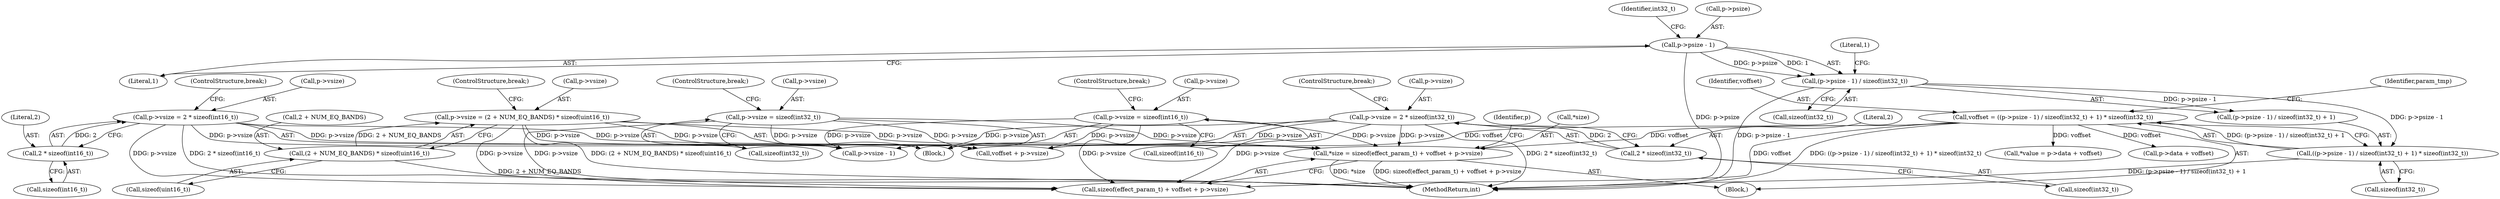 digraph "0_Android_d72ea85c78a1a68bf99fd5804ad9784b4102fe57@integer" {
"1000297" [label="(Call,*size = sizeof(effect_param_t) + voffset + p->vsize)"];
"1000112" [label="(Call,voffset = ((p->psize - 1) / sizeof(int32_t) + 1) * sizeof(int32_t))"];
"1000114" [label="(Call,((p->psize - 1) / sizeof(int32_t) + 1) * sizeof(int32_t))"];
"1000116" [label="(Call,(p->psize - 1) / sizeof(int32_t))"];
"1000117" [label="(Call,p->psize - 1)"];
"1000181" [label="(Call,p->vsize = sizeof(int16_t))"];
"1000229" [label="(Call,p->vsize = 2 * sizeof(int32_t))"];
"1000233" [label="(Call,2 * sizeof(int32_t))"];
"1000204" [label="(Call,p->vsize = 2 * sizeof(int16_t))"];
"1000208" [label="(Call,2 * sizeof(int16_t))"];
"1000252" [label="(Call,p->vsize = sizeof(int32_t))"];
"1000279" [label="(Call,p->vsize = (2 + NUM_EQ_BANDS) * sizeof(uint16_t))"];
"1000283" [label="(Call,(2 + NUM_EQ_BANDS) * sizeof(uint16_t))"];
"1000123" [label="(Identifier,int32_t)"];
"1000234" [label="(Literal,2)"];
"1000258" [label="(ControlStructure,break;)"];
"1000112" [label="(Call,voffset = ((p->psize - 1) / sizeof(int32_t) + 1) * sizeof(int32_t))"];
"1000116" [label="(Call,(p->psize - 1) / sizeof(int32_t))"];
"1000121" [label="(Literal,1)"];
"1000252" [label="(Call,p->vsize = sizeof(int32_t))"];
"1000303" [label="(Call,voffset + p->vsize)"];
"1000144" [label="(Call,*value = p->data + voffset)"];
"1000187" [label="(ControlStructure,break;)"];
"1000129" [label="(Identifier,param_tmp)"];
"1000212" [label="(ControlStructure,break;)"];
"1000114" [label="(Call,((p->psize - 1) / sizeof(int32_t) + 1) * sizeof(int32_t))"];
"1000205" [label="(Call,p->vsize)"];
"1000124" [label="(Literal,1)"];
"1000125" [label="(Call,sizeof(int32_t))"];
"1000235" [label="(Call,sizeof(int32_t))"];
"1000113" [label="(Identifier,voffset)"];
"1000289" [label="(ControlStructure,break;)"];
"1000298" [label="(Call,*size)"];
"1000181" [label="(Call,p->vsize = sizeof(int16_t))"];
"1000229" [label="(Call,p->vsize = 2 * sizeof(int32_t))"];
"1000185" [label="(Call,sizeof(int16_t))"];
"1000237" [label="(ControlStructure,break;)"];
"1000300" [label="(Call,sizeof(effect_param_t) + voffset + p->vsize)"];
"1000208" [label="(Call,2 * sizeof(int16_t))"];
"1000115" [label="(Call,(p->psize - 1) / sizeof(int32_t) + 1)"];
"1000117" [label="(Call,p->psize - 1)"];
"1000162" [label="(Block,)"];
"1000118" [label="(Call,p->psize)"];
"1000204" [label="(Call,p->vsize = 2 * sizeof(int16_t))"];
"1000283" [label="(Call,(2 + NUM_EQ_BANDS) * sizeof(uint16_t))"];
"1000210" [label="(Call,sizeof(int16_t))"];
"1000287" [label="(Call,sizeof(uint16_t))"];
"1000311" [label="(Identifier,p)"];
"1000104" [label="(Block,)"];
"1000256" [label="(Call,sizeof(int32_t))"];
"1000230" [label="(Call,p->vsize)"];
"1000182" [label="(Call,p->vsize)"];
"1000606" [label="(MethodReturn,int)"];
"1000122" [label="(Call,sizeof(int32_t))"];
"1000253" [label="(Call,p->vsize)"];
"1000525" [label="(Call,p->vsize - 1)"];
"1000279" [label="(Call,p->vsize = (2 + NUM_EQ_BANDS) * sizeof(uint16_t))"];
"1000280" [label="(Call,p->vsize)"];
"1000297" [label="(Call,*size = sizeof(effect_param_t) + voffset + p->vsize)"];
"1000284" [label="(Call,2 + NUM_EQ_BANDS)"];
"1000146" [label="(Call,p->data + voffset)"];
"1000233" [label="(Call,2 * sizeof(int32_t))"];
"1000209" [label="(Literal,2)"];
"1000297" -> "1000104"  [label="AST: "];
"1000297" -> "1000300"  [label="CFG: "];
"1000298" -> "1000297"  [label="AST: "];
"1000300" -> "1000297"  [label="AST: "];
"1000311" -> "1000297"  [label="CFG: "];
"1000297" -> "1000606"  [label="DDG: *size"];
"1000297" -> "1000606"  [label="DDG: sizeof(effect_param_t) + voffset + p->vsize"];
"1000112" -> "1000297"  [label="DDG: voffset"];
"1000181" -> "1000297"  [label="DDG: p->vsize"];
"1000229" -> "1000297"  [label="DDG: p->vsize"];
"1000204" -> "1000297"  [label="DDG: p->vsize"];
"1000252" -> "1000297"  [label="DDG: p->vsize"];
"1000279" -> "1000297"  [label="DDG: p->vsize"];
"1000112" -> "1000104"  [label="AST: "];
"1000112" -> "1000114"  [label="CFG: "];
"1000113" -> "1000112"  [label="AST: "];
"1000114" -> "1000112"  [label="AST: "];
"1000129" -> "1000112"  [label="CFG: "];
"1000112" -> "1000606"  [label="DDG: ((p->psize - 1) / sizeof(int32_t) + 1) * sizeof(int32_t)"];
"1000114" -> "1000112"  [label="DDG: (p->psize - 1) / sizeof(int32_t) + 1"];
"1000112" -> "1000144"  [label="DDG: voffset"];
"1000112" -> "1000146"  [label="DDG: voffset"];
"1000112" -> "1000300"  [label="DDG: voffset"];
"1000112" -> "1000303"  [label="DDG: voffset"];
"1000114" -> "1000125"  [label="CFG: "];
"1000115" -> "1000114"  [label="AST: "];
"1000125" -> "1000114"  [label="AST: "];
"1000114" -> "1000606"  [label="DDG: (p->psize - 1) / sizeof(int32_t) + 1"];
"1000116" -> "1000114"  [label="DDG: p->psize - 1"];
"1000116" -> "1000115"  [label="AST: "];
"1000116" -> "1000122"  [label="CFG: "];
"1000117" -> "1000116"  [label="AST: "];
"1000122" -> "1000116"  [label="AST: "];
"1000124" -> "1000116"  [label="CFG: "];
"1000116" -> "1000606"  [label="DDG: p->psize - 1"];
"1000116" -> "1000115"  [label="DDG: p->psize - 1"];
"1000117" -> "1000116"  [label="DDG: p->psize"];
"1000117" -> "1000116"  [label="DDG: 1"];
"1000117" -> "1000121"  [label="CFG: "];
"1000118" -> "1000117"  [label="AST: "];
"1000121" -> "1000117"  [label="AST: "];
"1000123" -> "1000117"  [label="CFG: "];
"1000117" -> "1000606"  [label="DDG: p->psize"];
"1000181" -> "1000162"  [label="AST: "];
"1000181" -> "1000185"  [label="CFG: "];
"1000182" -> "1000181"  [label="AST: "];
"1000185" -> "1000181"  [label="AST: "];
"1000187" -> "1000181"  [label="CFG: "];
"1000181" -> "1000300"  [label="DDG: p->vsize"];
"1000181" -> "1000303"  [label="DDG: p->vsize"];
"1000181" -> "1000525"  [label="DDG: p->vsize"];
"1000229" -> "1000162"  [label="AST: "];
"1000229" -> "1000233"  [label="CFG: "];
"1000230" -> "1000229"  [label="AST: "];
"1000233" -> "1000229"  [label="AST: "];
"1000237" -> "1000229"  [label="CFG: "];
"1000229" -> "1000606"  [label="DDG: 2 * sizeof(int32_t)"];
"1000233" -> "1000229"  [label="DDG: 2"];
"1000229" -> "1000300"  [label="DDG: p->vsize"];
"1000229" -> "1000303"  [label="DDG: p->vsize"];
"1000229" -> "1000525"  [label="DDG: p->vsize"];
"1000233" -> "1000235"  [label="CFG: "];
"1000234" -> "1000233"  [label="AST: "];
"1000235" -> "1000233"  [label="AST: "];
"1000204" -> "1000162"  [label="AST: "];
"1000204" -> "1000208"  [label="CFG: "];
"1000205" -> "1000204"  [label="AST: "];
"1000208" -> "1000204"  [label="AST: "];
"1000212" -> "1000204"  [label="CFG: "];
"1000204" -> "1000606"  [label="DDG: 2 * sizeof(int16_t)"];
"1000208" -> "1000204"  [label="DDG: 2"];
"1000204" -> "1000300"  [label="DDG: p->vsize"];
"1000204" -> "1000303"  [label="DDG: p->vsize"];
"1000204" -> "1000525"  [label="DDG: p->vsize"];
"1000208" -> "1000210"  [label="CFG: "];
"1000209" -> "1000208"  [label="AST: "];
"1000210" -> "1000208"  [label="AST: "];
"1000252" -> "1000162"  [label="AST: "];
"1000252" -> "1000256"  [label="CFG: "];
"1000253" -> "1000252"  [label="AST: "];
"1000256" -> "1000252"  [label="AST: "];
"1000258" -> "1000252"  [label="CFG: "];
"1000252" -> "1000300"  [label="DDG: p->vsize"];
"1000252" -> "1000303"  [label="DDG: p->vsize"];
"1000252" -> "1000525"  [label="DDG: p->vsize"];
"1000279" -> "1000162"  [label="AST: "];
"1000279" -> "1000283"  [label="CFG: "];
"1000280" -> "1000279"  [label="AST: "];
"1000283" -> "1000279"  [label="AST: "];
"1000289" -> "1000279"  [label="CFG: "];
"1000279" -> "1000606"  [label="DDG: (2 + NUM_EQ_BANDS) * sizeof(uint16_t)"];
"1000283" -> "1000279"  [label="DDG: 2 + NUM_EQ_BANDS"];
"1000279" -> "1000300"  [label="DDG: p->vsize"];
"1000279" -> "1000303"  [label="DDG: p->vsize"];
"1000279" -> "1000525"  [label="DDG: p->vsize"];
"1000283" -> "1000287"  [label="CFG: "];
"1000284" -> "1000283"  [label="AST: "];
"1000287" -> "1000283"  [label="AST: "];
"1000283" -> "1000606"  [label="DDG: 2 + NUM_EQ_BANDS"];
}
